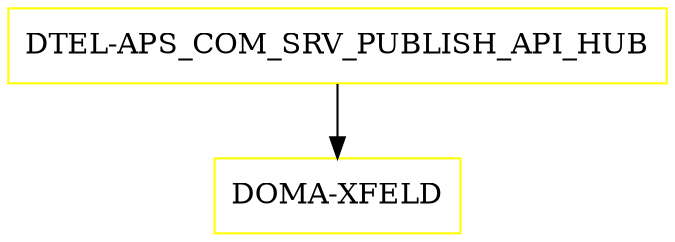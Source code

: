 digraph G {
  "DTEL-APS_COM_SRV_PUBLISH_API_HUB" [shape=box,color=yellow];
  "DOMA-XFELD" [shape=box,color=yellow,URL="./DOMA_XFELD.html"];
  "DTEL-APS_COM_SRV_PUBLISH_API_HUB" -> "DOMA-XFELD";
}
